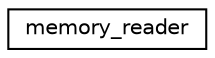 digraph "Graphical Class Hierarchy"
{
 // LATEX_PDF_SIZE
  edge [fontname="Helvetica",fontsize="10",labelfontname="Helvetica",labelfontsize="10"];
  node [fontname="Helvetica",fontsize="10",shape=record];
  rankdir="LR";
  Node0 [label="memory_reader",height=0.2,width=0.4,color="black", fillcolor="white", style="filled",URL="$classmemory__reader.html",tooltip=" "];
}
